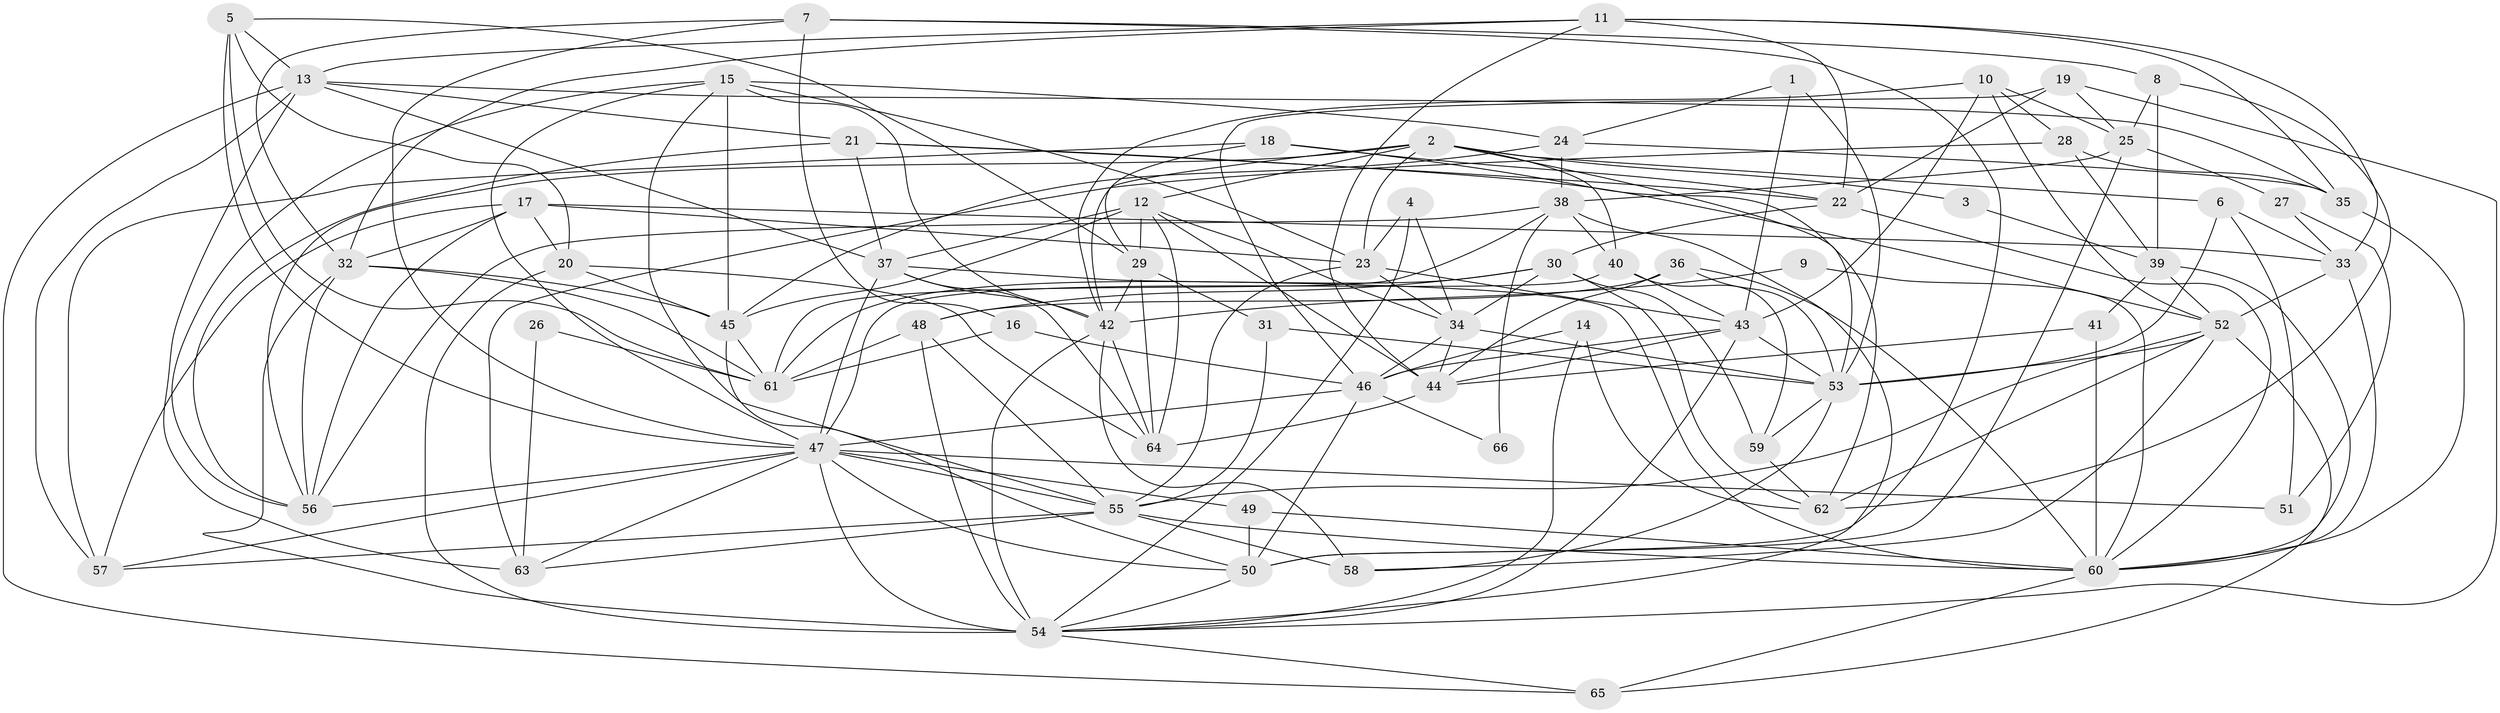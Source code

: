 // original degree distribution, {4: 0.2878787878787879, 3: 0.2727272727272727, 6: 0.1590909090909091, 5: 0.12121212121212122, 7: 0.030303030303030304, 2: 0.12878787878787878}
// Generated by graph-tools (version 1.1) at 2025/26/03/09/25 03:26:13]
// undirected, 66 vertices, 189 edges
graph export_dot {
graph [start="1"]
  node [color=gray90,style=filled];
  1;
  2;
  3;
  4;
  5;
  6;
  7;
  8;
  9;
  10;
  11;
  12;
  13;
  14;
  15;
  16;
  17;
  18;
  19;
  20;
  21;
  22;
  23;
  24;
  25;
  26;
  27;
  28;
  29;
  30;
  31;
  32;
  33;
  34;
  35;
  36;
  37;
  38;
  39;
  40;
  41;
  42;
  43;
  44;
  45;
  46;
  47;
  48;
  49;
  50;
  51;
  52;
  53;
  54;
  55;
  56;
  57;
  58;
  59;
  60;
  61;
  62;
  63;
  64;
  65;
  66;
  1 -- 24 [weight=1.0];
  1 -- 43 [weight=1.0];
  1 -- 53 [weight=1.0];
  2 -- 3 [weight=1.0];
  2 -- 6 [weight=1.0];
  2 -- 12 [weight=1.0];
  2 -- 23 [weight=1.0];
  2 -- 40 [weight=1.0];
  2 -- 42 [weight=1.0];
  2 -- 53 [weight=1.0];
  2 -- 56 [weight=1.0];
  3 -- 39 [weight=1.0];
  4 -- 23 [weight=1.0];
  4 -- 34 [weight=1.0];
  4 -- 54 [weight=1.0];
  5 -- 13 [weight=1.0];
  5 -- 20 [weight=1.0];
  5 -- 29 [weight=1.0];
  5 -- 47 [weight=1.0];
  5 -- 61 [weight=1.0];
  6 -- 33 [weight=1.0];
  6 -- 51 [weight=1.0];
  6 -- 53 [weight=1.0];
  7 -- 8 [weight=1.0];
  7 -- 16 [weight=1.0];
  7 -- 32 [weight=1.0];
  7 -- 47 [weight=1.0];
  7 -- 50 [weight=1.0];
  8 -- 25 [weight=1.0];
  8 -- 39 [weight=1.0];
  8 -- 62 [weight=1.0];
  9 -- 42 [weight=1.0];
  9 -- 60 [weight=1.0];
  10 -- 25 [weight=1.0];
  10 -- 28 [weight=1.0];
  10 -- 42 [weight=1.0];
  10 -- 43 [weight=1.0];
  10 -- 52 [weight=1.0];
  11 -- 13 [weight=1.0];
  11 -- 22 [weight=1.0];
  11 -- 32 [weight=1.0];
  11 -- 33 [weight=1.0];
  11 -- 35 [weight=1.0];
  11 -- 44 [weight=1.0];
  12 -- 29 [weight=1.0];
  12 -- 34 [weight=1.0];
  12 -- 37 [weight=1.0];
  12 -- 44 [weight=1.0];
  12 -- 45 [weight=1.0];
  12 -- 64 [weight=1.0];
  13 -- 21 [weight=1.0];
  13 -- 35 [weight=1.0];
  13 -- 37 [weight=1.0];
  13 -- 57 [weight=1.0];
  13 -- 63 [weight=1.0];
  13 -- 65 [weight=1.0];
  14 -- 46 [weight=1.0];
  14 -- 54 [weight=1.0];
  14 -- 62 [weight=1.0];
  15 -- 23 [weight=1.0];
  15 -- 24 [weight=1.0];
  15 -- 42 [weight=1.0];
  15 -- 45 [weight=1.0];
  15 -- 47 [weight=1.0];
  15 -- 55 [weight=1.0];
  15 -- 56 [weight=1.0];
  16 -- 46 [weight=1.0];
  16 -- 61 [weight=1.0];
  17 -- 20 [weight=1.0];
  17 -- 23 [weight=1.0];
  17 -- 32 [weight=1.0];
  17 -- 33 [weight=1.0];
  17 -- 56 [weight=1.0];
  17 -- 57 [weight=1.0];
  18 -- 22 [weight=2.0];
  18 -- 29 [weight=1.0];
  18 -- 57 [weight=1.0];
  18 -- 62 [weight=1.0];
  19 -- 22 [weight=1.0];
  19 -- 25 [weight=1.0];
  19 -- 46 [weight=1.0];
  19 -- 54 [weight=1.0];
  20 -- 45 [weight=1.0];
  20 -- 54 [weight=2.0];
  20 -- 64 [weight=1.0];
  21 -- 22 [weight=1.0];
  21 -- 37 [weight=1.0];
  21 -- 52 [weight=1.0];
  21 -- 56 [weight=1.0];
  22 -- 30 [weight=1.0];
  22 -- 60 [weight=1.0];
  23 -- 34 [weight=1.0];
  23 -- 43 [weight=1.0];
  23 -- 55 [weight=1.0];
  24 -- 35 [weight=1.0];
  24 -- 38 [weight=1.0];
  24 -- 45 [weight=1.0];
  25 -- 27 [weight=1.0];
  25 -- 38 [weight=1.0];
  25 -- 50 [weight=1.0];
  26 -- 61 [weight=1.0];
  26 -- 63 [weight=1.0];
  27 -- 33 [weight=1.0];
  27 -- 51 [weight=1.0];
  28 -- 35 [weight=1.0];
  28 -- 39 [weight=1.0];
  28 -- 63 [weight=2.0];
  29 -- 31 [weight=2.0];
  29 -- 42 [weight=1.0];
  29 -- 64 [weight=1.0];
  30 -- 34 [weight=1.0];
  30 -- 48 [weight=1.0];
  30 -- 59 [weight=1.0];
  30 -- 61 [weight=1.0];
  30 -- 62 [weight=1.0];
  31 -- 53 [weight=1.0];
  31 -- 55 [weight=1.0];
  32 -- 45 [weight=1.0];
  32 -- 54 [weight=1.0];
  32 -- 56 [weight=1.0];
  32 -- 61 [weight=1.0];
  33 -- 52 [weight=1.0];
  33 -- 60 [weight=1.0];
  34 -- 44 [weight=1.0];
  34 -- 46 [weight=1.0];
  34 -- 53 [weight=1.0];
  35 -- 60 [weight=1.0];
  36 -- 44 [weight=1.0];
  36 -- 48 [weight=1.0];
  36 -- 53 [weight=1.0];
  36 -- 60 [weight=1.0];
  37 -- 42 [weight=1.0];
  37 -- 47 [weight=1.0];
  37 -- 60 [weight=1.0];
  37 -- 64 [weight=1.0];
  38 -- 40 [weight=1.0];
  38 -- 54 [weight=1.0];
  38 -- 56 [weight=1.0];
  38 -- 61 [weight=1.0];
  38 -- 66 [weight=1.0];
  39 -- 41 [weight=2.0];
  39 -- 52 [weight=1.0];
  39 -- 60 [weight=1.0];
  40 -- 43 [weight=1.0];
  40 -- 47 [weight=1.0];
  40 -- 59 [weight=1.0];
  41 -- 44 [weight=1.0];
  41 -- 60 [weight=1.0];
  42 -- 54 [weight=1.0];
  42 -- 58 [weight=1.0];
  42 -- 64 [weight=1.0];
  43 -- 44 [weight=1.0];
  43 -- 46 [weight=1.0];
  43 -- 53 [weight=1.0];
  43 -- 54 [weight=1.0];
  44 -- 64 [weight=2.0];
  45 -- 50 [weight=1.0];
  45 -- 61 [weight=1.0];
  46 -- 47 [weight=1.0];
  46 -- 50 [weight=1.0];
  46 -- 66 [weight=1.0];
  47 -- 49 [weight=1.0];
  47 -- 50 [weight=1.0];
  47 -- 51 [weight=1.0];
  47 -- 54 [weight=2.0];
  47 -- 55 [weight=1.0];
  47 -- 56 [weight=1.0];
  47 -- 57 [weight=1.0];
  47 -- 63 [weight=1.0];
  48 -- 54 [weight=1.0];
  48 -- 55 [weight=1.0];
  48 -- 61 [weight=1.0];
  49 -- 50 [weight=1.0];
  49 -- 60 [weight=1.0];
  50 -- 54 [weight=1.0];
  52 -- 53 [weight=1.0];
  52 -- 55 [weight=1.0];
  52 -- 58 [weight=1.0];
  52 -- 62 [weight=1.0];
  52 -- 65 [weight=1.0];
  53 -- 58 [weight=1.0];
  53 -- 59 [weight=1.0];
  54 -- 65 [weight=1.0];
  55 -- 57 [weight=1.0];
  55 -- 58 [weight=1.0];
  55 -- 60 [weight=1.0];
  55 -- 63 [weight=1.0];
  59 -- 62 [weight=1.0];
  60 -- 65 [weight=1.0];
}
